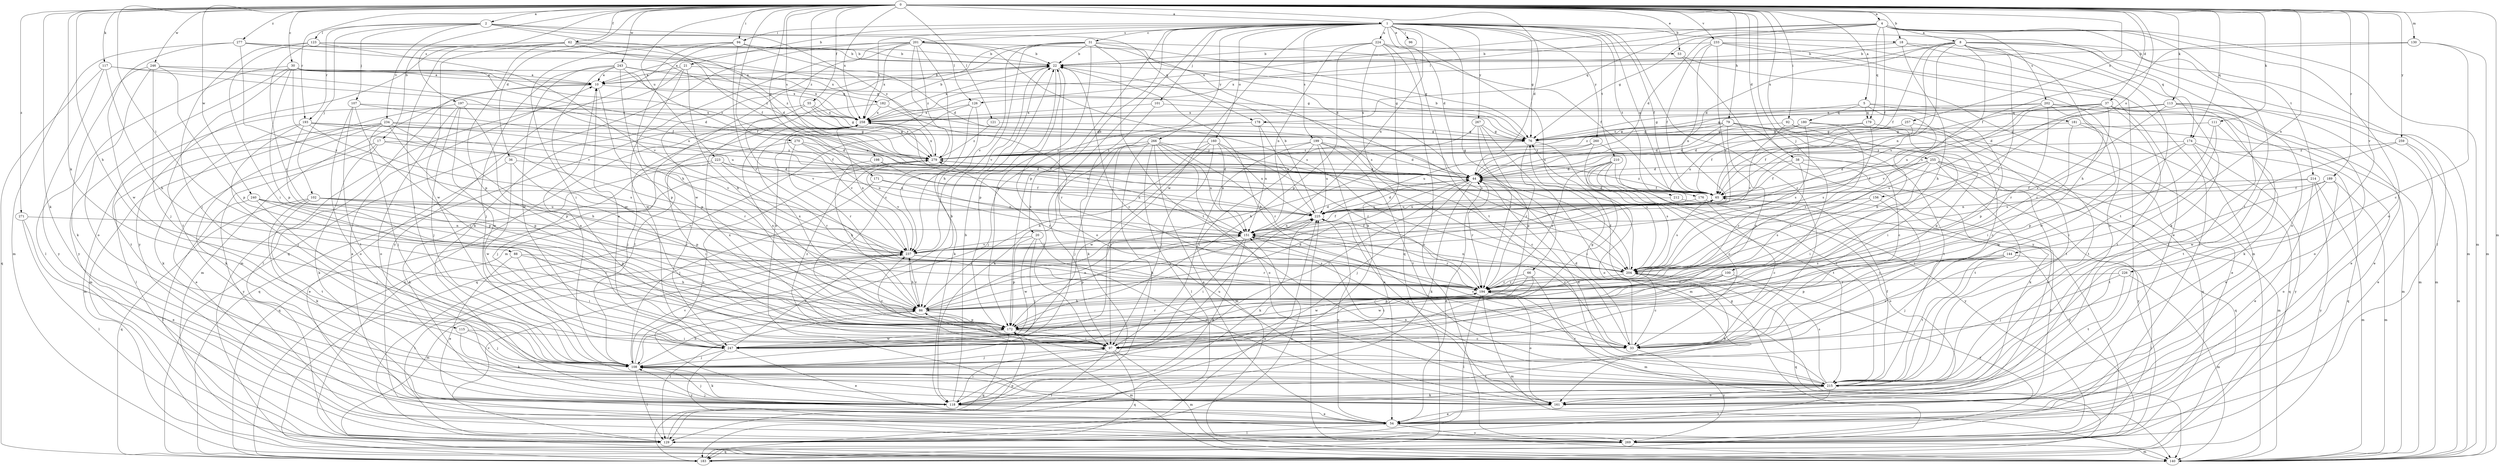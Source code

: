 strict digraph  {
0;
1;
2;
4;
5;
8;
10;
17;
18;
20;
21;
22;
30;
31;
33;
36;
37;
38;
44;
53;
54;
55;
62;
65;
66;
76;
79;
86;
88;
92;
94;
96;
97;
100;
101;
102;
107;
108;
111;
113;
115;
117;
118;
121;
123;
126;
129;
130;
140;
144;
151;
156;
160;
161;
171;
172;
174;
176;
178;
179;
180;
181;
182;
183;
189;
193;
194;
197;
198;
199;
201;
202;
204;
210;
212;
214;
215;
223;
224;
225;
226;
233;
234;
237;
240;
243;
246;
247;
255;
257;
258;
259;
260;
266;
267;
269;
270;
271;
277;
279;
0 -> 1  [label=a];
0 -> 2  [label=a];
0 -> 4  [label=a];
0 -> 5  [label=a];
0 -> 17  [label=b];
0 -> 18  [label=b];
0 -> 30  [label=c];
0 -> 36  [label=d];
0 -> 37  [label=d];
0 -> 38  [label=d];
0 -> 44  [label=d];
0 -> 53  [label=e];
0 -> 55  [label=f];
0 -> 62  [label=f];
0 -> 79  [label=h];
0 -> 86  [label=h];
0 -> 88  [label=i];
0 -> 92  [label=i];
0 -> 94  [label=i];
0 -> 100  [label=j];
0 -> 111  [label=k];
0 -> 113  [label=k];
0 -> 115  [label=k];
0 -> 117  [label=k];
0 -> 118  [label=k];
0 -> 121  [label=l];
0 -> 130  [label=m];
0 -> 140  [label=m];
0 -> 144  [label=n];
0 -> 156  [label=o];
0 -> 171  [label=p];
0 -> 174  [label=q];
0 -> 189  [label=r];
0 -> 193  [label=r];
0 -> 197  [label=s];
0 -> 198  [label=s];
0 -> 223  [label=u];
0 -> 226  [label=v];
0 -> 233  [label=v];
0 -> 240  [label=w];
0 -> 243  [label=w];
0 -> 246  [label=w];
0 -> 255  [label=x];
0 -> 257  [label=x];
0 -> 258  [label=x];
0 -> 259  [label=y];
0 -> 270  [label=z];
0 -> 271  [label=z];
0 -> 277  [label=z];
0 -> 279  [label=z];
1 -> 18  [label=b];
1 -> 20  [label=b];
1 -> 21  [label=b];
1 -> 31  [label=c];
1 -> 33  [label=c];
1 -> 44  [label=d];
1 -> 53  [label=e];
1 -> 65  [label=f];
1 -> 66  [label=g];
1 -> 76  [label=g];
1 -> 94  [label=i];
1 -> 96  [label=i];
1 -> 97  [label=i];
1 -> 101  [label=j];
1 -> 151  [label=n];
1 -> 160  [label=o];
1 -> 172  [label=p];
1 -> 174  [label=q];
1 -> 176  [label=q];
1 -> 199  [label=s];
1 -> 201  [label=s];
1 -> 210  [label=t];
1 -> 212  [label=t];
1 -> 224  [label=u];
1 -> 247  [label=w];
1 -> 258  [label=x];
1 -> 260  [label=y];
1 -> 266  [label=y];
1 -> 267  [label=y];
2 -> 65  [label=f];
2 -> 102  [label=j];
2 -> 107  [label=j];
2 -> 123  [label=l];
2 -> 126  [label=l];
2 -> 178  [label=q];
2 -> 193  [label=r];
2 -> 234  [label=v];
2 -> 279  [label=z];
4 -> 8  [label=a];
4 -> 44  [label=d];
4 -> 65  [label=f];
4 -> 76  [label=g];
4 -> 126  [label=l];
4 -> 140  [label=m];
4 -> 161  [label=o];
4 -> 178  [label=q];
4 -> 179  [label=q];
4 -> 202  [label=s];
4 -> 214  [label=t];
4 -> 215  [label=t];
4 -> 258  [label=x];
5 -> 76  [label=g];
5 -> 86  [label=h];
5 -> 172  [label=p];
5 -> 179  [label=q];
5 -> 180  [label=q];
5 -> 181  [label=q];
8 -> 22  [label=b];
8 -> 44  [label=d];
8 -> 65  [label=f];
8 -> 86  [label=h];
8 -> 118  [label=k];
8 -> 129  [label=l];
8 -> 140  [label=m];
8 -> 151  [label=n];
8 -> 161  [label=o];
8 -> 194  [label=r];
8 -> 204  [label=s];
8 -> 237  [label=v];
8 -> 258  [label=x];
10 -> 22  [label=b];
10 -> 129  [label=l];
10 -> 140  [label=m];
10 -> 172  [label=p];
10 -> 182  [label=q];
17 -> 54  [label=e];
17 -> 118  [label=k];
17 -> 194  [label=r];
17 -> 269  [label=y];
17 -> 279  [label=z];
18 -> 22  [label=b];
18 -> 86  [label=h];
18 -> 161  [label=o];
18 -> 215  [label=t];
20 -> 108  [label=j];
20 -> 161  [label=o];
20 -> 172  [label=p];
20 -> 237  [label=v];
20 -> 247  [label=w];
21 -> 10  [label=a];
21 -> 76  [label=g];
21 -> 86  [label=h];
21 -> 140  [label=m];
21 -> 247  [label=w];
22 -> 10  [label=a];
22 -> 33  [label=c];
22 -> 161  [label=o];
22 -> 172  [label=p];
22 -> 237  [label=v];
22 -> 258  [label=x];
30 -> 10  [label=a];
30 -> 44  [label=d];
30 -> 129  [label=l];
30 -> 172  [label=p];
30 -> 215  [label=t];
30 -> 237  [label=v];
30 -> 258  [label=x];
30 -> 269  [label=y];
30 -> 279  [label=z];
31 -> 22  [label=b];
31 -> 65  [label=f];
31 -> 76  [label=g];
31 -> 86  [label=h];
31 -> 129  [label=l];
31 -> 140  [label=m];
31 -> 172  [label=p];
31 -> 204  [label=s];
31 -> 215  [label=t];
31 -> 237  [label=v];
33 -> 22  [label=b];
33 -> 44  [label=d];
33 -> 76  [label=g];
33 -> 258  [label=x];
33 -> 269  [label=y];
36 -> 44  [label=d];
36 -> 54  [label=e];
36 -> 172  [label=p];
36 -> 247  [label=w];
37 -> 65  [label=f];
37 -> 118  [label=k];
37 -> 161  [label=o];
37 -> 194  [label=r];
37 -> 204  [label=s];
37 -> 215  [label=t];
37 -> 237  [label=v];
37 -> 258  [label=x];
38 -> 44  [label=d];
38 -> 65  [label=f];
38 -> 118  [label=k];
38 -> 194  [label=r];
38 -> 269  [label=y];
44 -> 65  [label=f];
44 -> 97  [label=i];
44 -> 108  [label=j];
44 -> 118  [label=k];
44 -> 194  [label=r];
53 -> 140  [label=m];
53 -> 269  [label=y];
54 -> 10  [label=a];
54 -> 44  [label=d];
54 -> 65  [label=f];
54 -> 108  [label=j];
54 -> 129  [label=l];
54 -> 225  [label=u];
54 -> 269  [label=y];
55 -> 76  [label=g];
55 -> 215  [label=t];
55 -> 237  [label=v];
55 -> 258  [label=x];
55 -> 279  [label=z];
62 -> 22  [label=b];
62 -> 44  [label=d];
62 -> 108  [label=j];
62 -> 172  [label=p];
62 -> 247  [label=w];
62 -> 269  [label=y];
62 -> 279  [label=z];
65 -> 44  [label=d];
65 -> 204  [label=s];
65 -> 225  [label=u];
65 -> 279  [label=z];
66 -> 97  [label=i];
66 -> 140  [label=m];
66 -> 194  [label=r];
66 -> 247  [label=w];
76 -> 22  [label=b];
76 -> 161  [label=o];
76 -> 194  [label=r];
76 -> 279  [label=z];
79 -> 33  [label=c];
79 -> 44  [label=d];
79 -> 76  [label=g];
79 -> 172  [label=p];
79 -> 183  [label=q];
79 -> 215  [label=t];
79 -> 279  [label=z];
86 -> 44  [label=d];
86 -> 129  [label=l];
86 -> 151  [label=n];
86 -> 172  [label=p];
86 -> 225  [label=u];
86 -> 237  [label=v];
86 -> 258  [label=x];
88 -> 54  [label=e];
88 -> 86  [label=h];
88 -> 97  [label=i];
88 -> 204  [label=s];
92 -> 76  [label=g];
92 -> 97  [label=i];
92 -> 215  [label=t];
92 -> 237  [label=v];
94 -> 22  [label=b];
94 -> 44  [label=d];
94 -> 86  [label=h];
94 -> 97  [label=i];
94 -> 194  [label=r];
94 -> 269  [label=y];
97 -> 22  [label=b];
97 -> 108  [label=j];
97 -> 129  [label=l];
97 -> 140  [label=m];
97 -> 183  [label=q];
97 -> 237  [label=v];
97 -> 279  [label=z];
100 -> 172  [label=p];
100 -> 194  [label=r];
100 -> 247  [label=w];
100 -> 269  [label=y];
101 -> 118  [label=k];
101 -> 204  [label=s];
101 -> 258  [label=x];
102 -> 118  [label=k];
102 -> 183  [label=q];
102 -> 194  [label=r];
102 -> 215  [label=t];
102 -> 225  [label=u];
102 -> 237  [label=v];
107 -> 97  [label=i];
107 -> 161  [label=o];
107 -> 215  [label=t];
107 -> 225  [label=u];
107 -> 258  [label=x];
108 -> 10  [label=a];
108 -> 22  [label=b];
108 -> 86  [label=h];
108 -> 118  [label=k];
108 -> 129  [label=l];
108 -> 215  [label=t];
108 -> 225  [label=u];
108 -> 237  [label=v];
111 -> 33  [label=c];
111 -> 76  [label=g];
111 -> 172  [label=p];
111 -> 215  [label=t];
113 -> 44  [label=d];
113 -> 54  [label=e];
113 -> 76  [label=g];
113 -> 140  [label=m];
113 -> 204  [label=s];
113 -> 215  [label=t];
113 -> 258  [label=x];
115 -> 97  [label=i];
115 -> 108  [label=j];
115 -> 118  [label=k];
117 -> 10  [label=a];
117 -> 86  [label=h];
117 -> 183  [label=q];
117 -> 225  [label=u];
117 -> 269  [label=y];
118 -> 22  [label=b];
118 -> 54  [label=e];
118 -> 97  [label=i];
118 -> 108  [label=j];
118 -> 279  [label=z];
121 -> 76  [label=g];
121 -> 279  [label=z];
123 -> 22  [label=b];
123 -> 76  [label=g];
123 -> 97  [label=i];
123 -> 108  [label=j];
123 -> 194  [label=r];
123 -> 237  [label=v];
126 -> 118  [label=k];
126 -> 183  [label=q];
126 -> 237  [label=v];
126 -> 258  [label=x];
129 -> 151  [label=n];
129 -> 172  [label=p];
129 -> 237  [label=v];
130 -> 22  [label=b];
130 -> 33  [label=c];
130 -> 65  [label=f];
130 -> 140  [label=m];
140 -> 225  [label=u];
144 -> 33  [label=c];
144 -> 108  [label=j];
144 -> 129  [label=l];
144 -> 172  [label=p];
144 -> 204  [label=s];
144 -> 215  [label=t];
151 -> 33  [label=c];
151 -> 44  [label=d];
151 -> 65  [label=f];
151 -> 97  [label=i];
151 -> 118  [label=k];
151 -> 172  [label=p];
151 -> 194  [label=r];
151 -> 237  [label=v];
156 -> 33  [label=c];
156 -> 204  [label=s];
156 -> 225  [label=u];
160 -> 86  [label=h];
160 -> 97  [label=i];
160 -> 151  [label=n];
160 -> 194  [label=r];
160 -> 225  [label=u];
160 -> 247  [label=w];
160 -> 279  [label=z];
161 -> 54  [label=e];
161 -> 151  [label=n];
171 -> 65  [label=f];
171 -> 108  [label=j];
171 -> 151  [label=n];
172 -> 33  [label=c];
172 -> 97  [label=i];
172 -> 140  [label=m];
172 -> 183  [label=q];
172 -> 194  [label=r];
172 -> 247  [label=w];
172 -> 258  [label=x];
174 -> 54  [label=e];
174 -> 183  [label=q];
174 -> 204  [label=s];
174 -> 247  [label=w];
174 -> 269  [label=y];
174 -> 279  [label=z];
176 -> 33  [label=c];
176 -> 161  [label=o];
176 -> 225  [label=u];
178 -> 76  [label=g];
178 -> 108  [label=j];
178 -> 118  [label=k];
178 -> 151  [label=n];
178 -> 225  [label=u];
179 -> 33  [label=c];
179 -> 65  [label=f];
179 -> 76  [label=g];
179 -> 204  [label=s];
180 -> 44  [label=d];
180 -> 54  [label=e];
180 -> 76  [label=g];
180 -> 172  [label=p];
180 -> 194  [label=r];
180 -> 204  [label=s];
180 -> 225  [label=u];
181 -> 76  [label=g];
181 -> 97  [label=i];
181 -> 140  [label=m];
181 -> 183  [label=q];
182 -> 22  [label=b];
182 -> 183  [label=q];
182 -> 194  [label=r];
182 -> 258  [label=x];
183 -> 76  [label=g];
183 -> 225  [label=u];
189 -> 65  [label=f];
189 -> 97  [label=i];
189 -> 140  [label=m];
189 -> 161  [label=o];
189 -> 215  [label=t];
193 -> 44  [label=d];
193 -> 76  [label=g];
193 -> 108  [label=j];
193 -> 118  [label=k];
193 -> 172  [label=p];
193 -> 204  [label=s];
193 -> 237  [label=v];
194 -> 86  [label=h];
194 -> 129  [label=l];
194 -> 140  [label=m];
194 -> 161  [label=o];
194 -> 279  [label=z];
197 -> 108  [label=j];
197 -> 140  [label=m];
197 -> 161  [label=o];
197 -> 172  [label=p];
197 -> 247  [label=w];
197 -> 258  [label=x];
198 -> 44  [label=d];
198 -> 86  [label=h];
198 -> 151  [label=n];
199 -> 33  [label=c];
199 -> 44  [label=d];
199 -> 54  [label=e];
199 -> 97  [label=i];
199 -> 140  [label=m];
199 -> 215  [label=t];
199 -> 225  [label=u];
199 -> 279  [label=z];
201 -> 10  [label=a];
201 -> 22  [label=b];
201 -> 33  [label=c];
201 -> 44  [label=d];
201 -> 118  [label=k];
201 -> 161  [label=o];
201 -> 183  [label=q];
201 -> 204  [label=s];
201 -> 247  [label=w];
201 -> 258  [label=x];
201 -> 279  [label=z];
202 -> 54  [label=e];
202 -> 140  [label=m];
202 -> 194  [label=r];
202 -> 225  [label=u];
202 -> 247  [label=w];
202 -> 258  [label=x];
202 -> 279  [label=z];
204 -> 33  [label=c];
204 -> 44  [label=d];
204 -> 118  [label=k];
204 -> 151  [label=n];
204 -> 183  [label=q];
204 -> 194  [label=r];
210 -> 33  [label=c];
210 -> 44  [label=d];
210 -> 97  [label=i];
210 -> 194  [label=r];
210 -> 204  [label=s];
210 -> 215  [label=t];
210 -> 269  [label=y];
212 -> 225  [label=u];
212 -> 269  [label=y];
214 -> 54  [label=e];
214 -> 65  [label=f];
214 -> 140  [label=m];
214 -> 151  [label=n];
214 -> 269  [label=y];
215 -> 44  [label=d];
215 -> 65  [label=f];
215 -> 86  [label=h];
215 -> 118  [label=k];
215 -> 129  [label=l];
215 -> 161  [label=o];
215 -> 194  [label=r];
215 -> 204  [label=s];
215 -> 225  [label=u];
223 -> 44  [label=d];
223 -> 97  [label=i];
223 -> 118  [label=k];
223 -> 194  [label=r];
223 -> 225  [label=u];
224 -> 22  [label=b];
224 -> 118  [label=k];
224 -> 151  [label=n];
224 -> 172  [label=p];
224 -> 183  [label=q];
224 -> 204  [label=s];
224 -> 215  [label=t];
224 -> 269  [label=y];
225 -> 22  [label=b];
225 -> 33  [label=c];
225 -> 44  [label=d];
225 -> 118  [label=k];
225 -> 151  [label=n];
226 -> 108  [label=j];
226 -> 140  [label=m];
226 -> 194  [label=r];
226 -> 215  [label=t];
233 -> 22  [label=b];
233 -> 54  [label=e];
233 -> 65  [label=f];
233 -> 129  [label=l];
233 -> 151  [label=n];
233 -> 161  [label=o];
233 -> 237  [label=v];
234 -> 65  [label=f];
234 -> 76  [label=g];
234 -> 86  [label=h];
234 -> 108  [label=j];
234 -> 118  [label=k];
234 -> 129  [label=l];
234 -> 140  [label=m];
234 -> 172  [label=p];
237 -> 65  [label=f];
237 -> 86  [label=h];
237 -> 129  [label=l];
237 -> 140  [label=m];
237 -> 194  [label=r];
237 -> 204  [label=s];
237 -> 258  [label=x];
240 -> 33  [label=c];
240 -> 108  [label=j];
240 -> 129  [label=l];
240 -> 172  [label=p];
240 -> 225  [label=u];
243 -> 10  [label=a];
243 -> 33  [label=c];
243 -> 65  [label=f];
243 -> 76  [label=g];
243 -> 108  [label=j];
243 -> 172  [label=p];
243 -> 247  [label=w];
243 -> 258  [label=x];
246 -> 10  [label=a];
246 -> 65  [label=f];
246 -> 108  [label=j];
246 -> 118  [label=k];
246 -> 161  [label=o];
246 -> 172  [label=p];
247 -> 10  [label=a];
247 -> 54  [label=e];
247 -> 108  [label=j];
247 -> 237  [label=v];
247 -> 269  [label=y];
255 -> 44  [label=d];
255 -> 65  [label=f];
255 -> 97  [label=i];
255 -> 140  [label=m];
255 -> 161  [label=o];
255 -> 183  [label=q];
255 -> 194  [label=r];
255 -> 215  [label=t];
257 -> 44  [label=d];
257 -> 65  [label=f];
257 -> 76  [label=g];
257 -> 215  [label=t];
258 -> 76  [label=g];
258 -> 108  [label=j];
258 -> 151  [label=n];
258 -> 183  [label=q];
258 -> 237  [label=v];
259 -> 54  [label=e];
259 -> 140  [label=m];
259 -> 247  [label=w];
259 -> 279  [label=z];
260 -> 204  [label=s];
260 -> 215  [label=t];
260 -> 225  [label=u];
260 -> 279  [label=z];
266 -> 54  [label=e];
266 -> 97  [label=i];
266 -> 108  [label=j];
266 -> 118  [label=k];
266 -> 129  [label=l];
266 -> 151  [label=n];
266 -> 161  [label=o];
266 -> 194  [label=r];
266 -> 204  [label=s];
266 -> 279  [label=z];
267 -> 76  [label=g];
267 -> 86  [label=h];
267 -> 140  [label=m];
267 -> 172  [label=p];
267 -> 194  [label=r];
269 -> 140  [label=m];
269 -> 183  [label=q];
270 -> 65  [label=f];
270 -> 108  [label=j];
270 -> 151  [label=n];
270 -> 194  [label=r];
270 -> 279  [label=z];
271 -> 54  [label=e];
271 -> 129  [label=l];
271 -> 151  [label=n];
277 -> 22  [label=b];
277 -> 140  [label=m];
277 -> 237  [label=v];
277 -> 247  [label=w];
277 -> 258  [label=x];
277 -> 279  [label=z];
279 -> 44  [label=d];
279 -> 183  [label=q];
279 -> 237  [label=v];
279 -> 258  [label=x];
}
